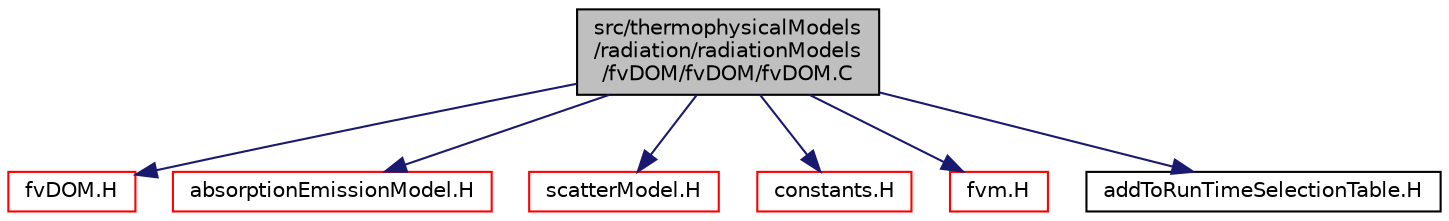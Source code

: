 digraph "src/thermophysicalModels/radiation/radiationModels/fvDOM/fvDOM/fvDOM.C"
{
  bgcolor="transparent";
  edge [fontname="Helvetica",fontsize="10",labelfontname="Helvetica",labelfontsize="10"];
  node [fontname="Helvetica",fontsize="10",shape=record];
  Node1 [label="src/thermophysicalModels\l/radiation/radiationModels\l/fvDOM/fvDOM/fvDOM.C",height=0.2,width=0.4,color="black", fillcolor="grey75", style="filled", fontcolor="black"];
  Node1 -> Node2 [color="midnightblue",fontsize="10",style="solid",fontname="Helvetica"];
  Node2 [label="fvDOM.H",height=0.2,width=0.4,color="red",URL="$a10117.html"];
  Node1 -> Node3 [color="midnightblue",fontsize="10",style="solid",fontname="Helvetica"];
  Node3 [label="absorptionEmissionModel.H",height=0.2,width=0.4,color="red",URL="$a10133.html"];
  Node1 -> Node4 [color="midnightblue",fontsize="10",style="solid",fontname="Helvetica"];
  Node4 [label="scatterModel.H",height=0.2,width=0.4,color="red",URL="$a10152.html"];
  Node1 -> Node5 [color="midnightblue",fontsize="10",style="solid",fontname="Helvetica"];
  Node5 [label="constants.H",height=0.2,width=0.4,color="red",URL="$a08156.html"];
  Node1 -> Node6 [color="midnightblue",fontsize="10",style="solid",fontname="Helvetica"];
  Node6 [label="fvm.H",height=0.2,width=0.4,color="red",URL="$a05711.html"];
  Node1 -> Node7 [color="midnightblue",fontsize="10",style="solid",fontname="Helvetica"];
  Node7 [label="addToRunTimeSelectionTable.H",height=0.2,width=0.4,color="black",URL="$a07839.html",tooltip="Macros for easy insertion into run-time selection tables. "];
}
